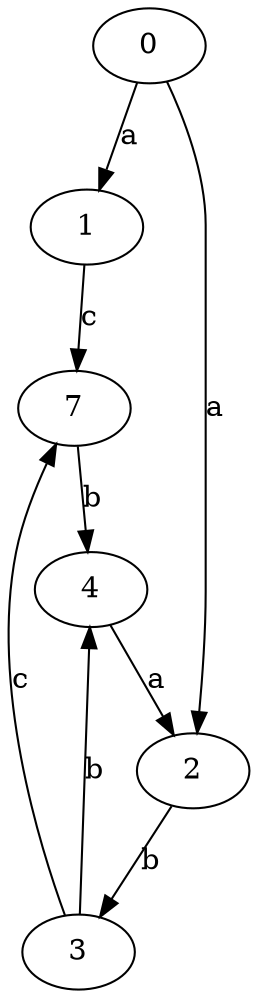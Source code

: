strict digraph  {
0;
1;
2;
3;
4;
7;
0 -> 1  [label=a];
0 -> 2  [label=a];
1 -> 7  [label=c];
2 -> 3  [label=b];
3 -> 4  [label=b];
3 -> 7  [label=c];
4 -> 2  [label=a];
7 -> 4  [label=b];
}
